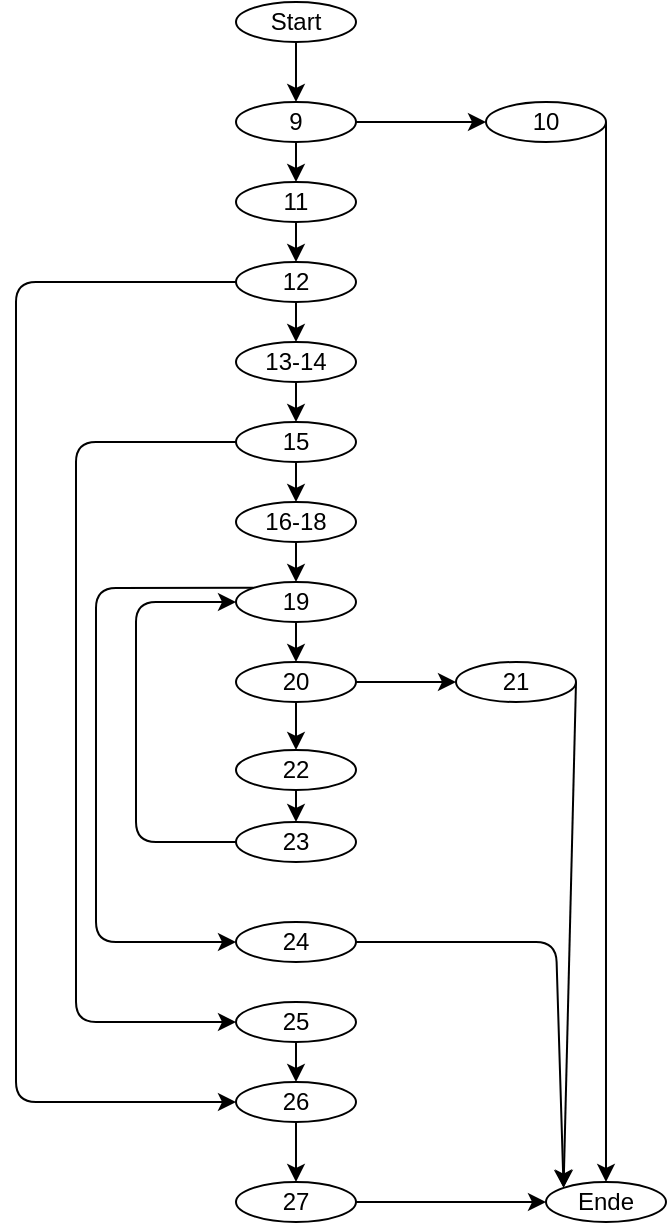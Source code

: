 <mxfile version="13.10.2" type="device"><diagram id="XTvd5zLUrTLSTZiYTUds" name="Page-1"><mxGraphModel dx="1504" dy="645" grid="1" gridSize="10" guides="1" tooltips="1" connect="1" arrows="1" fold="1" page="1" pageScale="1" pageWidth="1169" pageHeight="827" math="0" shadow="0"><root><mxCell id="0"/><mxCell id="1" parent="0"/><mxCell id="x1jGqh7zWr7_YQrFsJ4D-1" value="Start" style="ellipse;whiteSpace=wrap;html=1;" vertex="1" parent="1"><mxGeometry x="400" y="30" width="60" height="20" as="geometry"/></mxCell><mxCell id="x1jGqh7zWr7_YQrFsJ4D-3" value="9" style="ellipse;whiteSpace=wrap;html=1;" vertex="1" parent="1"><mxGeometry x="400" y="80" width="60" height="20" as="geometry"/></mxCell><mxCell id="x1jGqh7zWr7_YQrFsJ4D-4" value="Ende" style="ellipse;whiteSpace=wrap;html=1;" vertex="1" parent="1"><mxGeometry x="555" y="620" width="60" height="20" as="geometry"/></mxCell><mxCell id="x1jGqh7zWr7_YQrFsJ4D-5" value="" style="endArrow=classic;html=1;exitX=0.5;exitY=1;exitDx=0;exitDy=0;entryX=0.5;entryY=0;entryDx=0;entryDy=0;" edge="1" parent="1" source="x1jGqh7zWr7_YQrFsJ4D-1" target="x1jGqh7zWr7_YQrFsJ4D-3"><mxGeometry width="50" height="50" relative="1" as="geometry"><mxPoint x="560" y="310" as="sourcePoint"/><mxPoint x="610" y="260" as="targetPoint"/></mxGeometry></mxCell><mxCell id="x1jGqh7zWr7_YQrFsJ4D-6" value="10" style="ellipse;whiteSpace=wrap;html=1;" vertex="1" parent="1"><mxGeometry x="525" y="80" width="60" height="20" as="geometry"/></mxCell><mxCell id="x1jGqh7zWr7_YQrFsJ4D-7" value="" style="endArrow=classic;html=1;entryX=0;entryY=0.5;entryDx=0;entryDy=0;exitX=1;exitY=0.5;exitDx=0;exitDy=0;" edge="1" parent="1" source="x1jGqh7zWr7_YQrFsJ4D-3" target="x1jGqh7zWr7_YQrFsJ4D-6"><mxGeometry width="50" height="50" relative="1" as="geometry"><mxPoint x="430" y="130" as="sourcePoint"/><mxPoint x="480" y="80" as="targetPoint"/></mxGeometry></mxCell><mxCell id="x1jGqh7zWr7_YQrFsJ4D-8" value="" style="endArrow=classic;html=1;exitX=1;exitY=0.5;exitDx=0;exitDy=0;entryX=0.5;entryY=0;entryDx=0;entryDy=0;" edge="1" parent="1" source="x1jGqh7zWr7_YQrFsJ4D-6" target="x1jGqh7zWr7_YQrFsJ4D-4"><mxGeometry width="50" height="50" relative="1" as="geometry"><mxPoint x="560" y="310" as="sourcePoint"/><mxPoint x="740" y="330" as="targetPoint"/><Array as="points"/></mxGeometry></mxCell><mxCell id="x1jGqh7zWr7_YQrFsJ4D-11" value="11" style="ellipse;whiteSpace=wrap;html=1;" vertex="1" parent="1"><mxGeometry x="400" y="120" width="60" height="20" as="geometry"/></mxCell><mxCell id="x1jGqh7zWr7_YQrFsJ4D-12" value="" style="endArrow=classic;html=1;exitX=0.5;exitY=1;exitDx=0;exitDy=0;entryX=0.5;entryY=0;entryDx=0;entryDy=0;" edge="1" parent="1" source="x1jGqh7zWr7_YQrFsJ4D-3" target="x1jGqh7zWr7_YQrFsJ4D-11"><mxGeometry width="50" height="50" relative="1" as="geometry"><mxPoint x="560" y="310" as="sourcePoint"/><mxPoint x="610" y="260" as="targetPoint"/></mxGeometry></mxCell><mxCell id="x1jGqh7zWr7_YQrFsJ4D-13" value="12" style="ellipse;whiteSpace=wrap;html=1;" vertex="1" parent="1"><mxGeometry x="400" y="160" width="60" height="20" as="geometry"/></mxCell><mxCell id="x1jGqh7zWr7_YQrFsJ4D-14" value="" style="endArrow=classic;html=1;exitX=0.5;exitY=1;exitDx=0;exitDy=0;entryX=0.5;entryY=0;entryDx=0;entryDy=0;" edge="1" parent="1" source="x1jGqh7zWr7_YQrFsJ4D-11" target="x1jGqh7zWr7_YQrFsJ4D-13"><mxGeometry width="50" height="50" relative="1" as="geometry"><mxPoint x="560" y="310" as="sourcePoint"/><mxPoint x="610" y="260" as="targetPoint"/></mxGeometry></mxCell><mxCell id="x1jGqh7zWr7_YQrFsJ4D-15" value="26" style="ellipse;whiteSpace=wrap;html=1;" vertex="1" parent="1"><mxGeometry x="400" y="570" width="60" height="20" as="geometry"/></mxCell><mxCell id="x1jGqh7zWr7_YQrFsJ4D-16" value="27" style="ellipse;whiteSpace=wrap;html=1;" vertex="1" parent="1"><mxGeometry x="400" y="620" width="60" height="20" as="geometry"/></mxCell><mxCell id="x1jGqh7zWr7_YQrFsJ4D-17" value="" style="endArrow=classic;html=1;exitX=0.5;exitY=1;exitDx=0;exitDy=0;entryX=0.5;entryY=0;entryDx=0;entryDy=0;" edge="1" parent="1" source="x1jGqh7zWr7_YQrFsJ4D-15" target="x1jGqh7zWr7_YQrFsJ4D-16"><mxGeometry width="50" height="50" relative="1" as="geometry"><mxPoint x="560" y="450" as="sourcePoint"/><mxPoint x="610" y="400" as="targetPoint"/></mxGeometry></mxCell><mxCell id="x1jGqh7zWr7_YQrFsJ4D-18" value="" style="endArrow=classic;html=1;entryX=0;entryY=0.5;entryDx=0;entryDy=0;" edge="1" parent="1" source="x1jGqh7zWr7_YQrFsJ4D-16" target="x1jGqh7zWr7_YQrFsJ4D-4"><mxGeometry width="50" height="50" relative="1" as="geometry"><mxPoint x="460" y="680" as="sourcePoint"/><mxPoint x="530.711" y="630" as="targetPoint"/></mxGeometry></mxCell><mxCell id="x1jGqh7zWr7_YQrFsJ4D-19" value="" style="endArrow=classic;html=1;exitX=0;exitY=0.5;exitDx=0;exitDy=0;entryX=0;entryY=0.5;entryDx=0;entryDy=0;" edge="1" parent="1" source="x1jGqh7zWr7_YQrFsJ4D-13" target="x1jGqh7zWr7_YQrFsJ4D-15"><mxGeometry width="50" height="50" relative="1" as="geometry"><mxPoint x="560" y="310" as="sourcePoint"/><mxPoint x="610" y="260" as="targetPoint"/><Array as="points"><mxPoint x="290" y="170"/><mxPoint x="290" y="520"/><mxPoint x="290" y="580"/></Array></mxGeometry></mxCell><mxCell id="x1jGqh7zWr7_YQrFsJ4D-20" value="13-14" style="ellipse;whiteSpace=wrap;html=1;" vertex="1" parent="1"><mxGeometry x="400" y="200" width="60" height="20" as="geometry"/></mxCell><mxCell id="x1jGqh7zWr7_YQrFsJ4D-22" value="" style="endArrow=classic;html=1;exitX=0.5;exitY=1;exitDx=0;exitDy=0;entryX=0.5;entryY=0;entryDx=0;entryDy=0;" edge="1" parent="1" source="x1jGqh7zWr7_YQrFsJ4D-13" target="x1jGqh7zWr7_YQrFsJ4D-20"><mxGeometry width="50" height="50" relative="1" as="geometry"><mxPoint x="560" y="310" as="sourcePoint"/><mxPoint x="610" y="260" as="targetPoint"/></mxGeometry></mxCell><mxCell id="x1jGqh7zWr7_YQrFsJ4D-23" value="15" style="ellipse;whiteSpace=wrap;html=1;" vertex="1" parent="1"><mxGeometry x="400" y="240" width="60" height="20" as="geometry"/></mxCell><mxCell id="x1jGqh7zWr7_YQrFsJ4D-24" value="" style="endArrow=classic;html=1;exitX=0.5;exitY=1;exitDx=0;exitDy=0;entryX=0.5;entryY=0;entryDx=0;entryDy=0;" edge="1" parent="1" source="x1jGqh7zWr7_YQrFsJ4D-20" target="x1jGqh7zWr7_YQrFsJ4D-23"><mxGeometry width="50" height="50" relative="1" as="geometry"><mxPoint x="560" y="310" as="sourcePoint"/><mxPoint x="610" y="260" as="targetPoint"/></mxGeometry></mxCell><mxCell id="x1jGqh7zWr7_YQrFsJ4D-25" value="25" style="ellipse;whiteSpace=wrap;html=1;" vertex="1" parent="1"><mxGeometry x="400" y="530" width="60" height="20" as="geometry"/></mxCell><mxCell id="x1jGqh7zWr7_YQrFsJ4D-26" value="" style="endArrow=classic;html=1;exitX=0.5;exitY=1;exitDx=0;exitDy=0;entryX=0.5;entryY=0;entryDx=0;entryDy=0;" edge="1" parent="1" source="x1jGqh7zWr7_YQrFsJ4D-25" target="x1jGqh7zWr7_YQrFsJ4D-15"><mxGeometry width="50" height="50" relative="1" as="geometry"><mxPoint x="490" y="580" as="sourcePoint"/><mxPoint x="540" y="530" as="targetPoint"/></mxGeometry></mxCell><mxCell id="x1jGqh7zWr7_YQrFsJ4D-27" value="" style="endArrow=classic;html=1;exitX=0;exitY=0.5;exitDx=0;exitDy=0;entryX=0;entryY=0.5;entryDx=0;entryDy=0;" edge="1" parent="1" source="x1jGqh7zWr7_YQrFsJ4D-23" target="x1jGqh7zWr7_YQrFsJ4D-25"><mxGeometry width="50" height="50" relative="1" as="geometry"><mxPoint x="560" y="310" as="sourcePoint"/><mxPoint x="610" y="260" as="targetPoint"/><Array as="points"><mxPoint x="320" y="250"/><mxPoint x="320" y="540"/></Array></mxGeometry></mxCell><mxCell id="x1jGqh7zWr7_YQrFsJ4D-28" value="16-18" style="ellipse;whiteSpace=wrap;html=1;" vertex="1" parent="1"><mxGeometry x="400" y="280" width="60" height="20" as="geometry"/></mxCell><mxCell id="x1jGqh7zWr7_YQrFsJ4D-29" value="" style="endArrow=classic;html=1;exitX=0.5;exitY=1;exitDx=0;exitDy=0;entryX=0.5;entryY=0;entryDx=0;entryDy=0;" edge="1" parent="1" source="x1jGqh7zWr7_YQrFsJ4D-23" target="x1jGqh7zWr7_YQrFsJ4D-28"><mxGeometry width="50" height="50" relative="1" as="geometry"><mxPoint x="440" y="390" as="sourcePoint"/><mxPoint x="490" y="340" as="targetPoint"/></mxGeometry></mxCell><mxCell id="x1jGqh7zWr7_YQrFsJ4D-30" value="19" style="ellipse;whiteSpace=wrap;html=1;" vertex="1" parent="1"><mxGeometry x="400" y="320" width="60" height="20" as="geometry"/></mxCell><mxCell id="x1jGqh7zWr7_YQrFsJ4D-31" value="" style="endArrow=classic;html=1;exitX=0.5;exitY=1;exitDx=0;exitDy=0;entryX=0.5;entryY=0;entryDx=0;entryDy=0;" edge="1" parent="1" source="x1jGqh7zWr7_YQrFsJ4D-28" target="x1jGqh7zWr7_YQrFsJ4D-30"><mxGeometry width="50" height="50" relative="1" as="geometry"><mxPoint x="510" y="360" as="sourcePoint"/><mxPoint x="560" y="310" as="targetPoint"/></mxGeometry></mxCell><mxCell id="x1jGqh7zWr7_YQrFsJ4D-32" value="20" style="ellipse;whiteSpace=wrap;html=1;" vertex="1" parent="1"><mxGeometry x="400" y="360" width="60" height="20" as="geometry"/></mxCell><mxCell id="x1jGqh7zWr7_YQrFsJ4D-33" value="21" style="ellipse;whiteSpace=wrap;html=1;" vertex="1" parent="1"><mxGeometry x="510" y="360" width="60" height="20" as="geometry"/></mxCell><mxCell id="x1jGqh7zWr7_YQrFsJ4D-34" value="22" style="ellipse;whiteSpace=wrap;html=1;" vertex="1" parent="1"><mxGeometry x="400" y="404" width="60" height="20" as="geometry"/></mxCell><mxCell id="x1jGqh7zWr7_YQrFsJ4D-35" value="23" style="ellipse;whiteSpace=wrap;html=1;" vertex="1" parent="1"><mxGeometry x="400" y="440" width="60" height="20" as="geometry"/></mxCell><mxCell id="x1jGqh7zWr7_YQrFsJ4D-36" value="24" style="ellipse;whiteSpace=wrap;html=1;" vertex="1" parent="1"><mxGeometry x="400" y="490" width="60" height="20" as="geometry"/></mxCell><mxCell id="x1jGqh7zWr7_YQrFsJ4D-38" value="" style="endArrow=classic;html=1;exitX=0.5;exitY=1;exitDx=0;exitDy=0;entryX=0.5;entryY=0;entryDx=0;entryDy=0;" edge="1" parent="1" source="x1jGqh7zWr7_YQrFsJ4D-30" target="x1jGqh7zWr7_YQrFsJ4D-32"><mxGeometry width="50" height="50" relative="1" as="geometry"><mxPoint x="510" y="520" as="sourcePoint"/><mxPoint x="560" y="470" as="targetPoint"/></mxGeometry></mxCell><mxCell id="x1jGqh7zWr7_YQrFsJ4D-39" value="" style="endArrow=classic;html=1;exitX=1;exitY=0.5;exitDx=0;exitDy=0;entryX=0;entryY=0.5;entryDx=0;entryDy=0;" edge="1" parent="1" source="x1jGqh7zWr7_YQrFsJ4D-32" target="x1jGqh7zWr7_YQrFsJ4D-33"><mxGeometry width="50" height="50" relative="1" as="geometry"><mxPoint x="510" y="520" as="sourcePoint"/><mxPoint x="560" y="470" as="targetPoint"/></mxGeometry></mxCell><mxCell id="x1jGqh7zWr7_YQrFsJ4D-41" value="" style="endArrow=classic;html=1;exitX=1;exitY=0.5;exitDx=0;exitDy=0;entryX=0;entryY=0;entryDx=0;entryDy=0;" edge="1" parent="1" source="x1jGqh7zWr7_YQrFsJ4D-33" target="x1jGqh7zWr7_YQrFsJ4D-4"><mxGeometry width="50" height="50" relative="1" as="geometry"><mxPoint x="510" y="520" as="sourcePoint"/><mxPoint x="560" y="470" as="targetPoint"/></mxGeometry></mxCell><mxCell id="x1jGqh7zWr7_YQrFsJ4D-43" value="" style="endArrow=classic;html=1;exitX=0.5;exitY=1;exitDx=0;exitDy=0;entryX=0.5;entryY=0;entryDx=0;entryDy=0;" edge="1" parent="1" source="x1jGqh7zWr7_YQrFsJ4D-32" target="x1jGqh7zWr7_YQrFsJ4D-34"><mxGeometry width="50" height="50" relative="1" as="geometry"><mxPoint x="510" y="520" as="sourcePoint"/><mxPoint x="560" y="470" as="targetPoint"/></mxGeometry></mxCell><mxCell id="x1jGqh7zWr7_YQrFsJ4D-45" value="" style="endArrow=classic;html=1;exitX=0.5;exitY=1;exitDx=0;exitDy=0;" edge="1" parent="1" source="x1jGqh7zWr7_YQrFsJ4D-34" target="x1jGqh7zWr7_YQrFsJ4D-35"><mxGeometry width="50" height="50" relative="1" as="geometry"><mxPoint x="510" y="520" as="sourcePoint"/><mxPoint x="560" y="470" as="targetPoint"/></mxGeometry></mxCell><mxCell id="x1jGqh7zWr7_YQrFsJ4D-46" value="" style="endArrow=classic;html=1;exitX=0;exitY=0.5;exitDx=0;exitDy=0;entryX=0;entryY=0.5;entryDx=0;entryDy=0;" edge="1" parent="1" source="x1jGqh7zWr7_YQrFsJ4D-35" target="x1jGqh7zWr7_YQrFsJ4D-30"><mxGeometry width="50" height="50" relative="1" as="geometry"><mxPoint x="510" y="520" as="sourcePoint"/><mxPoint x="560" y="470" as="targetPoint"/><Array as="points"><mxPoint x="350" y="450"/><mxPoint x="350" y="330"/></Array></mxGeometry></mxCell><mxCell id="x1jGqh7zWr7_YQrFsJ4D-47" value="" style="endArrow=classic;html=1;exitX=0;exitY=0;exitDx=0;exitDy=0;entryX=0;entryY=0.5;entryDx=0;entryDy=0;" edge="1" parent="1" source="x1jGqh7zWr7_YQrFsJ4D-30" target="x1jGqh7zWr7_YQrFsJ4D-36"><mxGeometry width="50" height="50" relative="1" as="geometry"><mxPoint x="510" y="520" as="sourcePoint"/><mxPoint x="560" y="470" as="targetPoint"/><Array as="points"><mxPoint x="330" y="323"/><mxPoint x="330" y="500"/></Array></mxGeometry></mxCell><mxCell id="x1jGqh7zWr7_YQrFsJ4D-48" value="" style="endArrow=classic;html=1;exitX=1;exitY=0.5;exitDx=0;exitDy=0;entryX=0;entryY=0;entryDx=0;entryDy=0;" edge="1" parent="1" source="x1jGqh7zWr7_YQrFsJ4D-36" target="x1jGqh7zWr7_YQrFsJ4D-4"><mxGeometry width="50" height="50" relative="1" as="geometry"><mxPoint x="500" y="550" as="sourcePoint"/><mxPoint x="550" y="500" as="targetPoint"/><Array as="points"><mxPoint x="560" y="500"/></Array></mxGeometry></mxCell></root></mxGraphModel></diagram></mxfile>